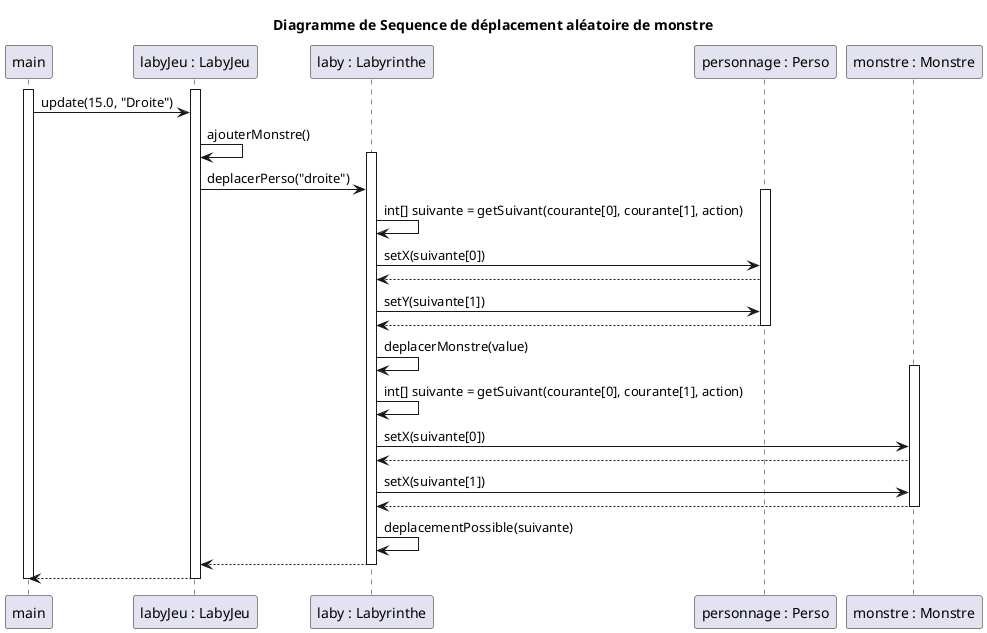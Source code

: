@startuml

title Diagramme de Sequence de déplacement aléatoire de monstre

participant "main" as main
participant "labyJeu : LabyJeu" as labyJeu
participant "laby : Labyrinthe" as laby
participant "personnage : Perso" as personnage
participant "monstre : Monstre" as monstre




activate main


    activate labyJeu
        main -> labyJeu : update(15.0, "Droite")
        labyJeu -> labyJeu : ajouterMonstre()
        activate laby
            labyJeu -> laby : deplacerPerso("droite")
            activate personnage
                laby -> laby : int[] suivante = getSuivant(courante[0], courante[1], action)
                laby -> personnage : setX(suivante[0])
                personnage --> laby
                laby -> personnage : setY(suivante[1])
                personnage --> laby
            deactivate personnage
            laby -> laby : deplacerMonstre(value)
            activate monstre
                laby -> laby : int[] suivante = getSuivant(courante[0], courante[1], action)
                laby -> monstre : setX(suivante[0])
                monstre --> laby
                laby -> monstre : setX(suivante[1])
                monstre --> laby
            deactivate monstre
            laby -> laby : deplacementPossible(suivante)
            laby --> labyJeu
        deactivate laby

    labyJeu --> main
    deactivate labyJeu



deactivate main

@enduml